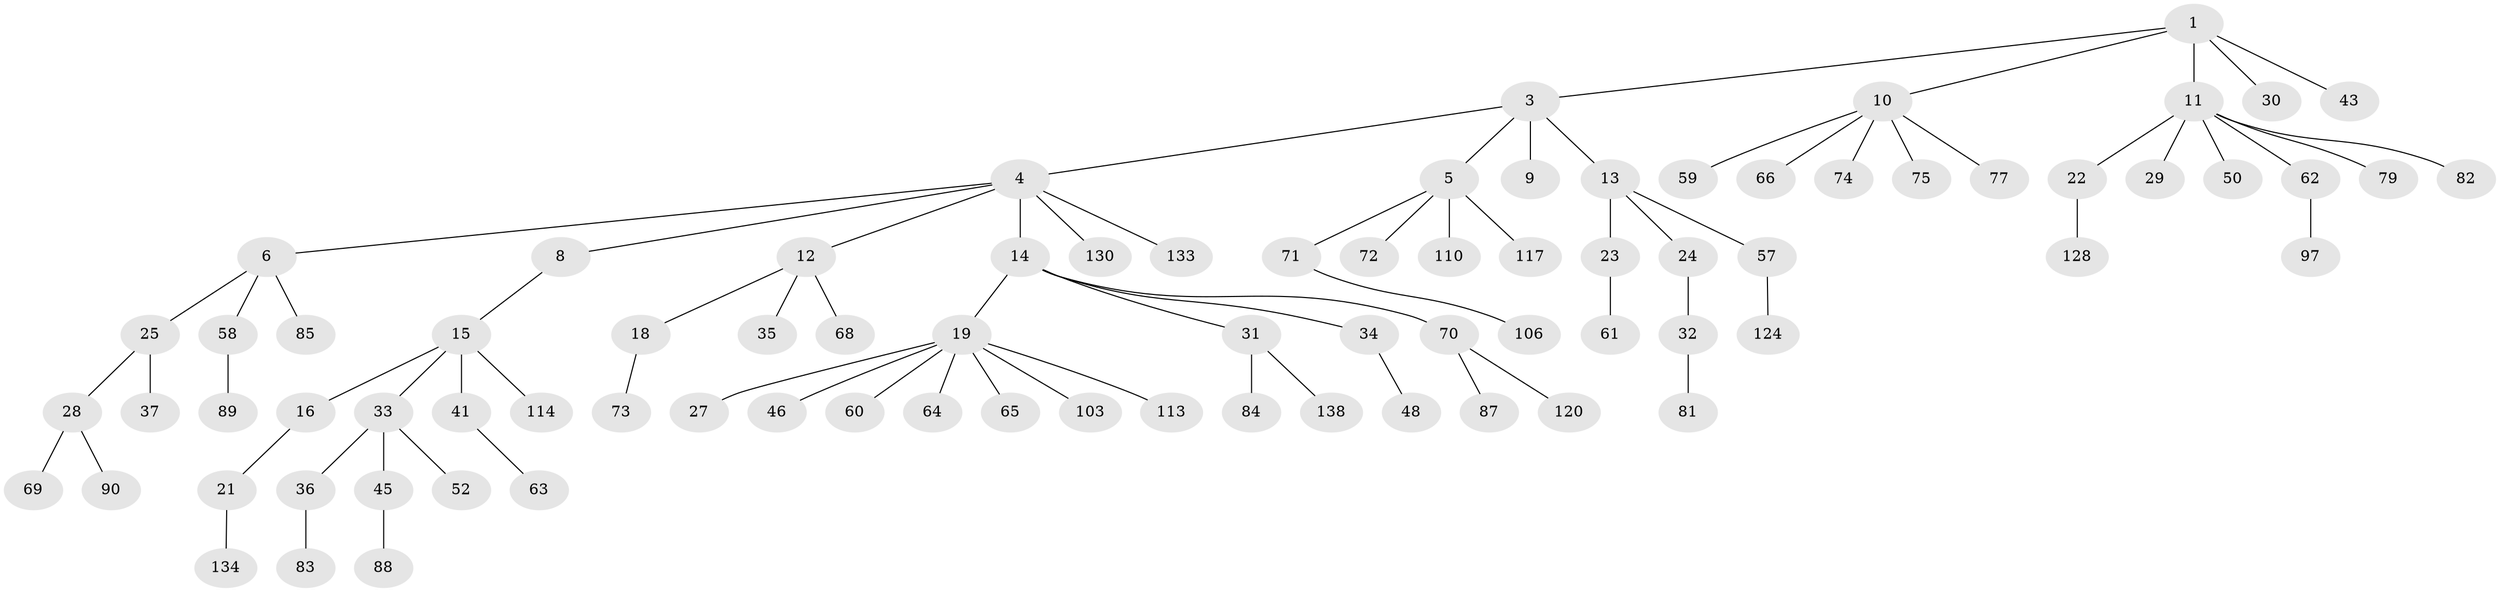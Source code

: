 // original degree distribution, {4: 0.07971014492753623, 3: 0.13768115942028986, 5: 0.021739130434782608, 7: 0.014492753623188406, 2: 0.2608695652173913, 6: 0.007246376811594203, 1: 0.4782608695652174}
// Generated by graph-tools (version 1.1) at 2025/19/03/04/25 18:19:08]
// undirected, 82 vertices, 81 edges
graph export_dot {
graph [start="1"]
  node [color=gray90,style=filled];
  1 [super="+2+7"];
  3;
  4;
  5 [super="+39"];
  6 [super="+47"];
  8 [super="+96+56"];
  9 [super="+78+55"];
  10 [super="+44"];
  11;
  12;
  13;
  14 [super="+17+42"];
  15 [super="+40"];
  16;
  18 [super="+38"];
  19 [super="+20+51"];
  21;
  22;
  23 [super="+26+95"];
  24;
  25;
  27;
  28 [super="+80"];
  29 [super="+91+100+109"];
  30 [super="+67"];
  31;
  32 [super="+101"];
  33;
  34;
  35;
  36 [super="+76"];
  37;
  41 [super="+129+86"];
  43;
  45;
  46 [super="+94"];
  48 [super="+123+125"];
  50;
  52;
  57;
  58;
  59;
  60 [super="+115+105"];
  61;
  62;
  63 [super="+107"];
  64;
  65 [super="+92"];
  66;
  68;
  69 [super="+104"];
  70;
  71;
  72;
  73;
  74 [super="+111"];
  75;
  77;
  79 [super="+93"];
  81 [super="+98+119"];
  82 [super="+99"];
  83;
  84;
  85 [super="+102+135"];
  87;
  88 [super="+136"];
  89 [super="+127"];
  90 [super="+121"];
  97;
  103;
  106;
  110 [super="+118"];
  113;
  114;
  117;
  120;
  124;
  128;
  130;
  133;
  134;
  138;
  1 -- 3;
  1 -- 11;
  1 -- 10;
  1 -- 43;
  1 -- 30;
  3 -- 4;
  3 -- 5;
  3 -- 9;
  3 -- 13;
  4 -- 6;
  4 -- 8;
  4 -- 12;
  4 -- 14;
  4 -- 130;
  4 -- 133;
  5 -- 117;
  5 -- 71;
  5 -- 72;
  5 -- 110;
  6 -- 25;
  6 -- 58;
  6 -- 85;
  8 -- 15;
  10 -- 75;
  10 -- 77;
  10 -- 74;
  10 -- 59;
  10 -- 66;
  11 -- 22;
  11 -- 29;
  11 -- 50;
  11 -- 62;
  11 -- 79;
  11 -- 82;
  12 -- 18;
  12 -- 35;
  12 -- 68;
  13 -- 23;
  13 -- 24;
  13 -- 57;
  14 -- 34;
  14 -- 19;
  14 -- 31;
  14 -- 70;
  15 -- 16;
  15 -- 33;
  15 -- 41;
  15 -- 114;
  16 -- 21;
  18 -- 73;
  19 -- 27;
  19 -- 65;
  19 -- 46;
  19 -- 64;
  19 -- 113;
  19 -- 103;
  19 -- 60;
  21 -- 134;
  22 -- 128;
  23 -- 61;
  24 -- 32;
  25 -- 28;
  25 -- 37;
  28 -- 69;
  28 -- 90;
  31 -- 84;
  31 -- 138;
  32 -- 81;
  33 -- 36;
  33 -- 45;
  33 -- 52;
  34 -- 48;
  36 -- 83;
  41 -- 63;
  45 -- 88;
  57 -- 124;
  58 -- 89;
  62 -- 97;
  70 -- 87;
  70 -- 120;
  71 -- 106;
}

